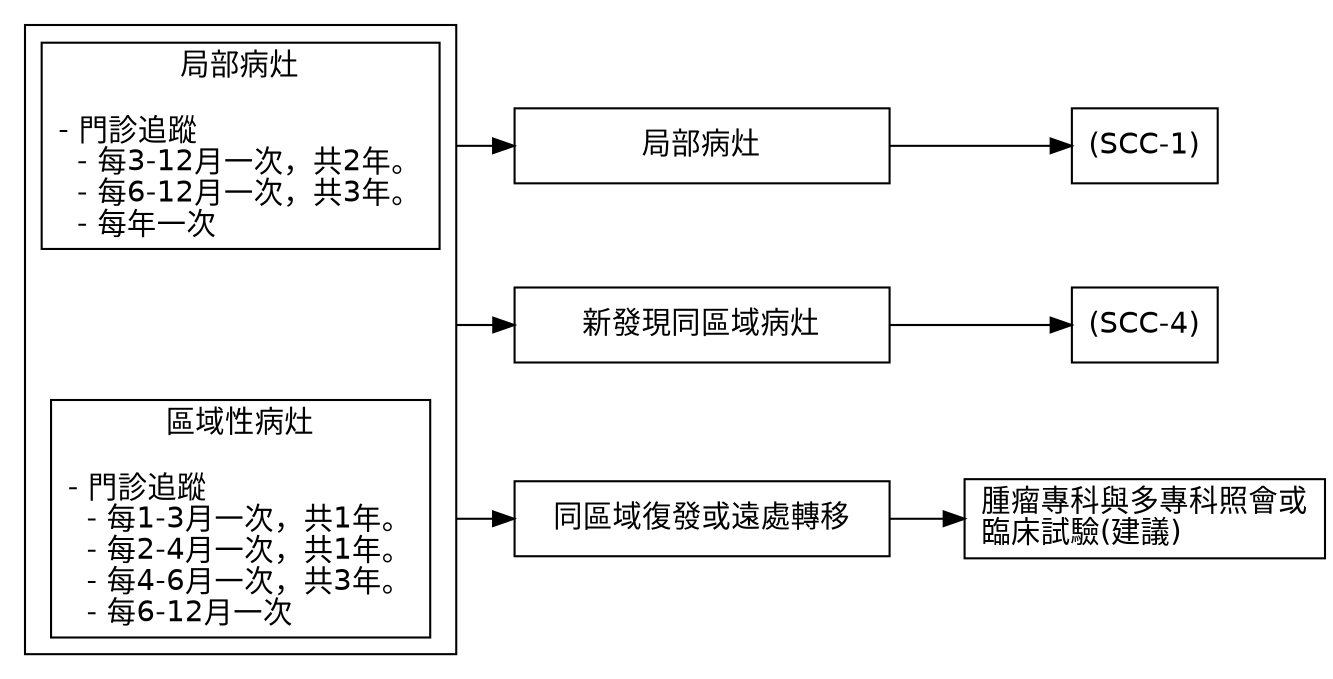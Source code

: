 digraph {
  compound=true;

  graph [rankdir = LR; splines=ortho; overlap=false]
  node [shape = box, fontname = Helvetica]

  subgraph cluster1 {
    l1 [label = "局部病灶\n
- 門診追蹤\l  - 每3-12月一次，共2年。\l  - 每6-12月一次，共3年。\l  - 每年一次\l"]
    l2 [label=""; shape=none]
    l3 [label = "區域性病灶\n
- 門診追蹤\l  - 每1-3月一次，共1年。\l  - 每2-4月一次，共1年。\l  - 每4-6月一次，共3年。\l  - 每6-12月一次\l"]
	}
	
	l1 -> t1 [ltail = cluster1] 
	      t1 -> "(SCC-1)"
	l2 -> t2 [ltail = cluster1] 
	      t2 -> "(SCC-4)"
	l3 -> t3 [ltail = cluster1] 
	      t3 -> "腫瘤專科與多專科照會或\l臨床試驗(建議)\l"
	
	t1 [label = "局部病灶"; width = 2.5]
	t2 [label = "新發現同區域病灶"; width = 2.5]
	t3 [label = "同區域復發或遠處轉移"; width = 2.5]
	
#  obs [label = "觀察"; height = 3]
#  fu [label = "追蹤 (SCC-6)"; height = 3]

}
